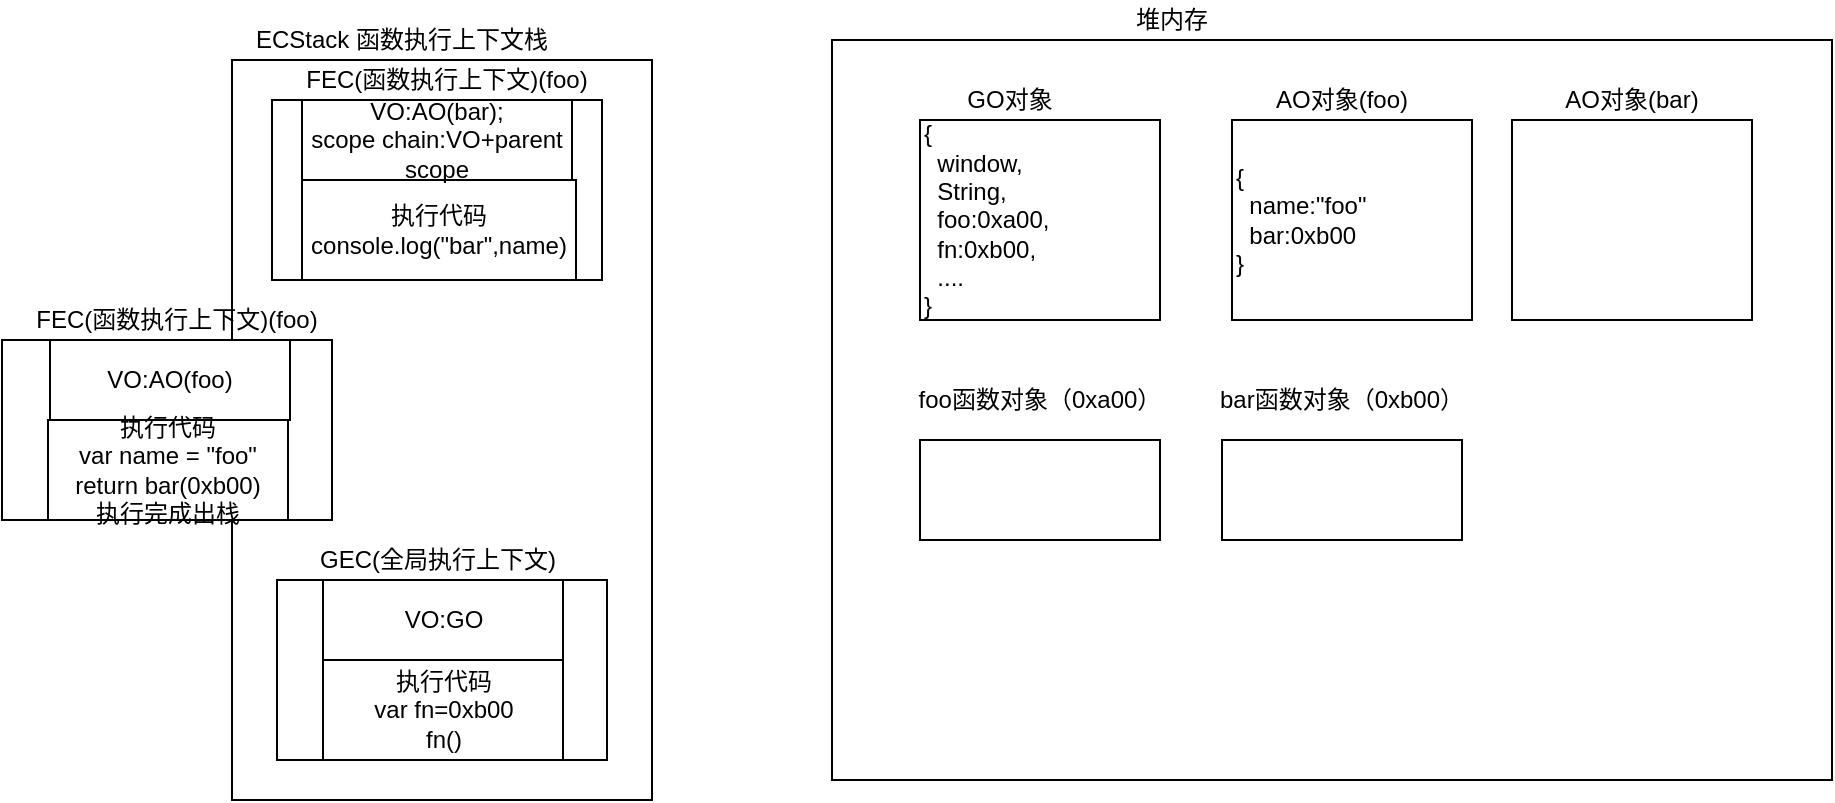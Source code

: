 <mxfile>
    <diagram id="bFUFzm4DCWlxoE2A-B70" name="第 1 页">
        <mxGraphModel dx="1698" dy="388" grid="1" gridSize="10" guides="1" tooltips="1" connect="1" arrows="1" fold="1" page="1" pageScale="1" pageWidth="827" pageHeight="1169" math="0" shadow="0">
            <root>
                <mxCell id="0"/>
                <mxCell id="1" parent="0"/>
                <mxCell id="2" value="" style="rounded=0;whiteSpace=wrap;html=1;" vertex="1" parent="1">
                    <mxGeometry x="-50" y="100" width="210" height="370" as="geometry"/>
                </mxCell>
                <mxCell id="3" value="ECStack 函数执行上下文栈" style="text;html=1;strokeColor=none;fillColor=none;align=center;verticalAlign=middle;whiteSpace=wrap;rounded=0;" vertex="1" parent="1">
                    <mxGeometry x="-40" y="80" width="150" height="20" as="geometry"/>
                </mxCell>
                <mxCell id="4" value="" style="rounded=0;whiteSpace=wrap;html=1;" vertex="1" parent="1">
                    <mxGeometry x="250" y="90" width="500" height="370" as="geometry"/>
                </mxCell>
                <mxCell id="5" value="堆内存" style="text;html=1;strokeColor=none;fillColor=none;align=center;verticalAlign=middle;whiteSpace=wrap;rounded=0;" vertex="1" parent="1">
                    <mxGeometry x="400" y="70" width="40" height="20" as="geometry"/>
                </mxCell>
                <mxCell id="22" value="{&lt;br&gt;&amp;nbsp; window,&lt;br&gt;&amp;nbsp; String,&lt;br&gt;&amp;nbsp; foo:0xa00,&lt;br&gt;&amp;nbsp; fn:0xb00,&lt;br&gt;&amp;nbsp; ....&lt;br&gt;}" style="rounded=0;whiteSpace=wrap;html=1;align=left;" vertex="1" parent="1">
                    <mxGeometry x="294" y="130" width="120" height="100" as="geometry"/>
                </mxCell>
                <mxCell id="23" value="GO对象" style="text;html=1;strokeColor=none;fillColor=none;align=center;verticalAlign=middle;whiteSpace=wrap;rounded=0;" vertex="1" parent="1">
                    <mxGeometry x="314" y="110" width="50" height="20" as="geometry"/>
                </mxCell>
                <mxCell id="24" value="" style="rounded=0;whiteSpace=wrap;html=1;align=left;" vertex="1" parent="1">
                    <mxGeometry x="294" y="290" width="120" height="50" as="geometry"/>
                </mxCell>
                <mxCell id="25" value="foo函数对象（0xa00）" style="text;html=1;strokeColor=none;fillColor=none;align=center;verticalAlign=middle;whiteSpace=wrap;rounded=0;" vertex="1" parent="1">
                    <mxGeometry x="289" y="260" width="130" height="20" as="geometry"/>
                </mxCell>
                <mxCell id="28" value="" style="rounded=0;whiteSpace=wrap;html=1;" vertex="1" parent="1">
                    <mxGeometry x="-27.5" y="360" width="165" height="90" as="geometry"/>
                </mxCell>
                <mxCell id="29" value="GEC(全局执行上下文)" style="text;html=1;strokeColor=none;fillColor=none;align=center;verticalAlign=middle;whiteSpace=wrap;rounded=0;" vertex="1" parent="1">
                    <mxGeometry x="-12.5" y="340" width="130" height="20" as="geometry"/>
                </mxCell>
                <mxCell id="30" value="VO:GO&lt;span style=&quot;color: rgba(0 , 0 , 0 , 0) ; font-family: monospace ; font-size: 0px&quot;&gt;%3CmxGraphModel%3E%3Croot%3E%3CmxCell%20id%3D%220%22%2F%3E%3CmxCell%20id%3D%221%22%20parent%3D%220%22%2F%3E%3CmxCell%20id%3D%222%22%20value%3D%22%22%20style%3D%22rounded%3D0%3BwhiteSpace%3Dwrap%3Bhtml%3D1%3B%22%20vertex%3D%221%22%20parent%3D%221%22%3E%3CmxGeometry%20x%3D%2280%22%20y%3D%22120%22%20width%3D%22210%22%20height%3D%22370%22%20as%3D%22geometry%22%2F%3E%3C%2FmxCell%3E%3C%2Froot%3E%3C%2FmxGraphModel%3E&lt;/span&gt;" style="rounded=0;whiteSpace=wrap;html=1;" vertex="1" parent="1">
                    <mxGeometry x="-4.5" y="360" width="120" height="40" as="geometry"/>
                </mxCell>
                <mxCell id="31" value="执行代码&lt;br&gt;var fn=0xb00&lt;br&gt;fn()" style="rounded=0;whiteSpace=wrap;html=1;" vertex="1" parent="1">
                    <mxGeometry x="-4.5" y="400" width="120" height="50" as="geometry"/>
                </mxCell>
                <mxCell id="32" value="{&lt;br&gt;&amp;nbsp; name:&quot;foo&quot;&lt;br&gt;&amp;nbsp; bar:0xb00&lt;br&gt;}" style="rounded=0;whiteSpace=wrap;html=1;align=left;" vertex="1" parent="1">
                    <mxGeometry x="450" y="130" width="120" height="100" as="geometry"/>
                </mxCell>
                <mxCell id="33" value="AO对象(foo)" style="text;html=1;strokeColor=none;fillColor=none;align=center;verticalAlign=middle;whiteSpace=wrap;rounded=0;" vertex="1" parent="1">
                    <mxGeometry x="470" y="110" width="70" height="20" as="geometry"/>
                </mxCell>
                <mxCell id="34" value="" style="rounded=0;whiteSpace=wrap;html=1;align=left;" vertex="1" parent="1">
                    <mxGeometry x="445" y="290" width="120" height="50" as="geometry"/>
                </mxCell>
                <mxCell id="35" value="bar函数对象（0xb00）" style="text;html=1;strokeColor=none;fillColor=none;align=center;verticalAlign=middle;whiteSpace=wrap;rounded=0;" vertex="1" parent="1">
                    <mxGeometry x="440" y="260" width="130" height="20" as="geometry"/>
                </mxCell>
                <mxCell id="37" value="" style="rounded=0;whiteSpace=wrap;html=1;" vertex="1" parent="1">
                    <mxGeometry x="-165" y="240" width="165" height="90" as="geometry"/>
                </mxCell>
                <mxCell id="38" value="FEC(函数执行上下文)(foo)" style="text;html=1;strokeColor=none;fillColor=none;align=center;verticalAlign=middle;whiteSpace=wrap;rounded=0;" vertex="1" parent="1">
                    <mxGeometry x="-150" y="220" width="145" height="20" as="geometry"/>
                </mxCell>
                <mxCell id="39" value="VO:AO(foo)&lt;span style=&quot;color: rgba(0 , 0 , 0 , 0) ; font-family: monospace ; font-size: 0px&quot;&gt;%3CmxGraphModel%3E%3Croot%3E%3CmxCell%20id%3D%220%22%2F%3E%3CmxCell%20id%3D%221%22%20parent%3D%220%22%2F%3E%3CmxCell%20id%3D%222%22%20value%3D%22%22%20style%3D%22rounded%3D0%3BwhiteSpace%3Dwrap%3Bhtml%3D1%3B%22%20vertex%3D%221%22%20parent%3D%221%22%3E%3CmxGeometry%20x%3D%2280%22%20y%3D%22120%22%20width%3D%22210%22%20height%3D%22370%22%20as%3D%22geometry%22%2F%3E%3C%2FmxCell%3E%3C%2Froot%3E%3C%2FmxGraphModel%3&lt;/span&gt;" style="rounded=0;whiteSpace=wrap;html=1;" vertex="1" parent="1">
                    <mxGeometry x="-141" y="240" width="120" height="40" as="geometry"/>
                </mxCell>
                <mxCell id="40" value="执行代码&lt;br&gt;var name = &quot;foo&quot;&lt;br&gt;return bar(0xb00)&lt;br&gt;执行完成出栈" style="rounded=0;whiteSpace=wrap;html=1;" vertex="1" parent="1">
                    <mxGeometry x="-142" y="280" width="120" height="50" as="geometry"/>
                </mxCell>
                <mxCell id="41" value="" style="rounded=0;whiteSpace=wrap;html=1;" vertex="1" parent="1">
                    <mxGeometry x="-30" y="120" width="165" height="90" as="geometry"/>
                </mxCell>
                <mxCell id="42" value="FEC(函数执行上下文)(foo)" style="text;html=1;strokeColor=none;fillColor=none;align=center;verticalAlign=middle;whiteSpace=wrap;rounded=0;" vertex="1" parent="1">
                    <mxGeometry x="-15" y="100" width="145" height="20" as="geometry"/>
                </mxCell>
                <mxCell id="43" value="执行代码&lt;br&gt;console.log(&quot;bar&quot;,name)" style="rounded=0;whiteSpace=wrap;html=1;" vertex="1" parent="1">
                    <mxGeometry x="-15" y="160" width="137" height="50" as="geometry"/>
                </mxCell>
                <mxCell id="44" value="VO:AO(bar);&lt;br&gt;scope chain:VO+parent scope" style="rounded=0;whiteSpace=wrap;html=1;" vertex="1" parent="1">
                    <mxGeometry x="-15" y="120" width="135" height="40" as="geometry"/>
                </mxCell>
                <mxCell id="45" value="" style="rounded=0;whiteSpace=wrap;html=1;align=left;" vertex="1" parent="1">
                    <mxGeometry x="590" y="130" width="120" height="100" as="geometry"/>
                </mxCell>
                <mxCell id="46" value="AO对象(bar)" style="text;html=1;strokeColor=none;fillColor=none;align=center;verticalAlign=middle;whiteSpace=wrap;rounded=0;" vertex="1" parent="1">
                    <mxGeometry x="615" y="110" width="70" height="20" as="geometry"/>
                </mxCell>
            </root>
        </mxGraphModel>
    </diagram>
</mxfile>